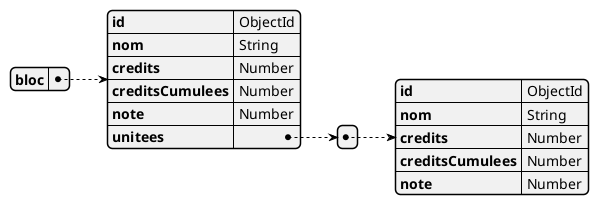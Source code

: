 @startjson data
{
    "bloc":{
        "id": "ObjectId",
        "nom": "String",
        "credits": "Number",
        "creditsCumulees": "Number",
        "note": "Number",
        "unitees": [{
            "id": "ObjectId",
            "nom": "String",
            "credits": "Number",
            "creditsCumulees": "Number",
            "note": "Number"
        }]

    }
}
@endjson